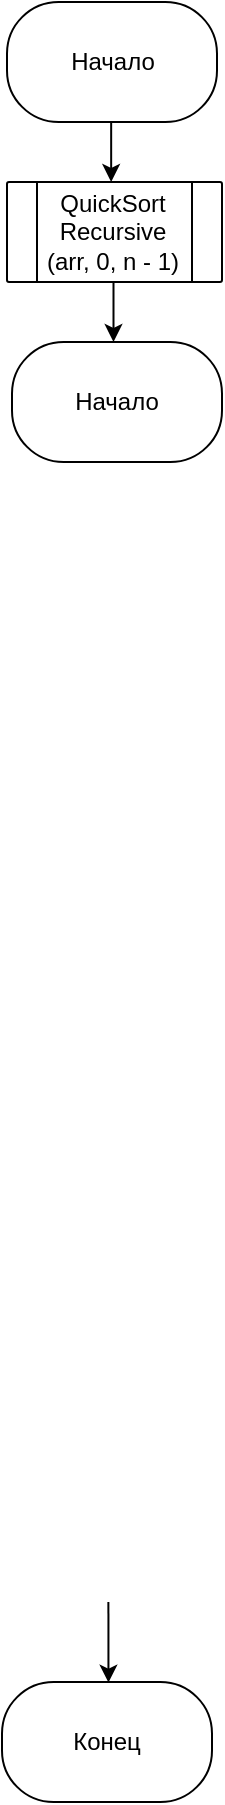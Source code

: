 <mxfile version="13.7.5" type="device"><diagram id="BjiO_fK0GudBhRSHpEPe" name="Page-1"><mxGraphModel dx="499" dy="465" grid="1" gridSize="10" guides="1" tooltips="1" connect="1" arrows="1" fold="1" page="1" pageScale="1" pageWidth="827" pageHeight="1169" math="0" shadow="0"><root><mxCell id="0"/><mxCell id="1" parent="0"/><mxCell id="agkX4Lh6OkMtpgwpdLsP-276" value="" style="endArrow=classic;html=1;exitX=0.5;exitY=1;exitDx=0;exitDy=0;" edge="1" parent="1"><mxGeometry width="50" height="50" relative="1" as="geometry"><mxPoint x="279.58" y="870" as="sourcePoint"/><mxPoint x="279.58" y="900" as="targetPoint"/></mxGeometry></mxCell><mxCell id="agkX4Lh6OkMtpgwpdLsP-294" value="Начало" style="rounded=1;whiteSpace=wrap;html=1;arcSize=43;" vertex="1" parent="1"><mxGeometry x="227.5" y="810" width="105" height="60" as="geometry"/></mxCell><mxCell id="agkX4Lh6OkMtpgwpdLsP-356" value="" style="endArrow=classic;html=1;exitX=0.493;exitY=0.99;exitDx=0;exitDy=0;exitPerimeter=0;entryX=0.507;entryY=0.005;entryDx=0;entryDy=0;entryPerimeter=0;" edge="1" parent="1" target="agkX4Lh6OkMtpgwpdLsP-357"><mxGeometry width="50" height="50" relative="1" as="geometry"><mxPoint x="278.2" y="1610" as="sourcePoint"/><mxPoint x="278.68" y="1650" as="targetPoint"/></mxGeometry></mxCell><mxCell id="agkX4Lh6OkMtpgwpdLsP-357" value="Конец" style="rounded=1;whiteSpace=wrap;html=1;arcSize=43;" vertex="1" parent="1"><mxGeometry x="225" y="1650" width="105" height="60" as="geometry"/></mxCell><mxCell id="agkX4Lh6OkMtpgwpdLsP-368" value="" style="verticalLabelPosition=bottom;verticalAlign=top;html=1;shape=process;whiteSpace=wrap;rounded=1;size=0.14;arcSize=2;" vertex="1" parent="1"><mxGeometry x="227.5" y="900" width="107.5" height="50" as="geometry"/></mxCell><mxCell id="agkX4Lh6OkMtpgwpdLsP-371" value="&lt;span&gt;QuickSort&lt;br&gt;Recursive&lt;br&gt;(arr, 0, n - 1)&lt;/span&gt;" style="text;html=1;resizable=0;autosize=1;align=center;verticalAlign=middle;points=[];fillColor=none;strokeColor=none;rounded=0;" vertex="1" parent="1"><mxGeometry x="240" y="900" width="80" height="50" as="geometry"/></mxCell><mxCell id="agkX4Lh6OkMtpgwpdLsP-375" value="" style="endArrow=classic;html=1;exitX=0.5;exitY=1;exitDx=0;exitDy=0;" edge="1" parent="1"><mxGeometry width="50" height="50" relative="1" as="geometry"><mxPoint x="280.75" y="950" as="sourcePoint"/><mxPoint x="280.75" y="980" as="targetPoint"/></mxGeometry></mxCell><mxCell id="agkX4Lh6OkMtpgwpdLsP-376" value="Начало" style="rounded=1;whiteSpace=wrap;html=1;arcSize=43;" vertex="1" parent="1"><mxGeometry x="230" y="980" width="105" height="60" as="geometry"/></mxCell></root></mxGraphModel></diagram></mxfile>